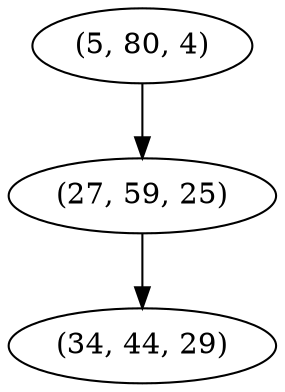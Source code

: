 digraph tree {
    "(5, 80, 4)";
    "(27, 59, 25)";
    "(34, 44, 29)";
    "(5, 80, 4)" -> "(27, 59, 25)";
    "(27, 59, 25)" -> "(34, 44, 29)";
}
